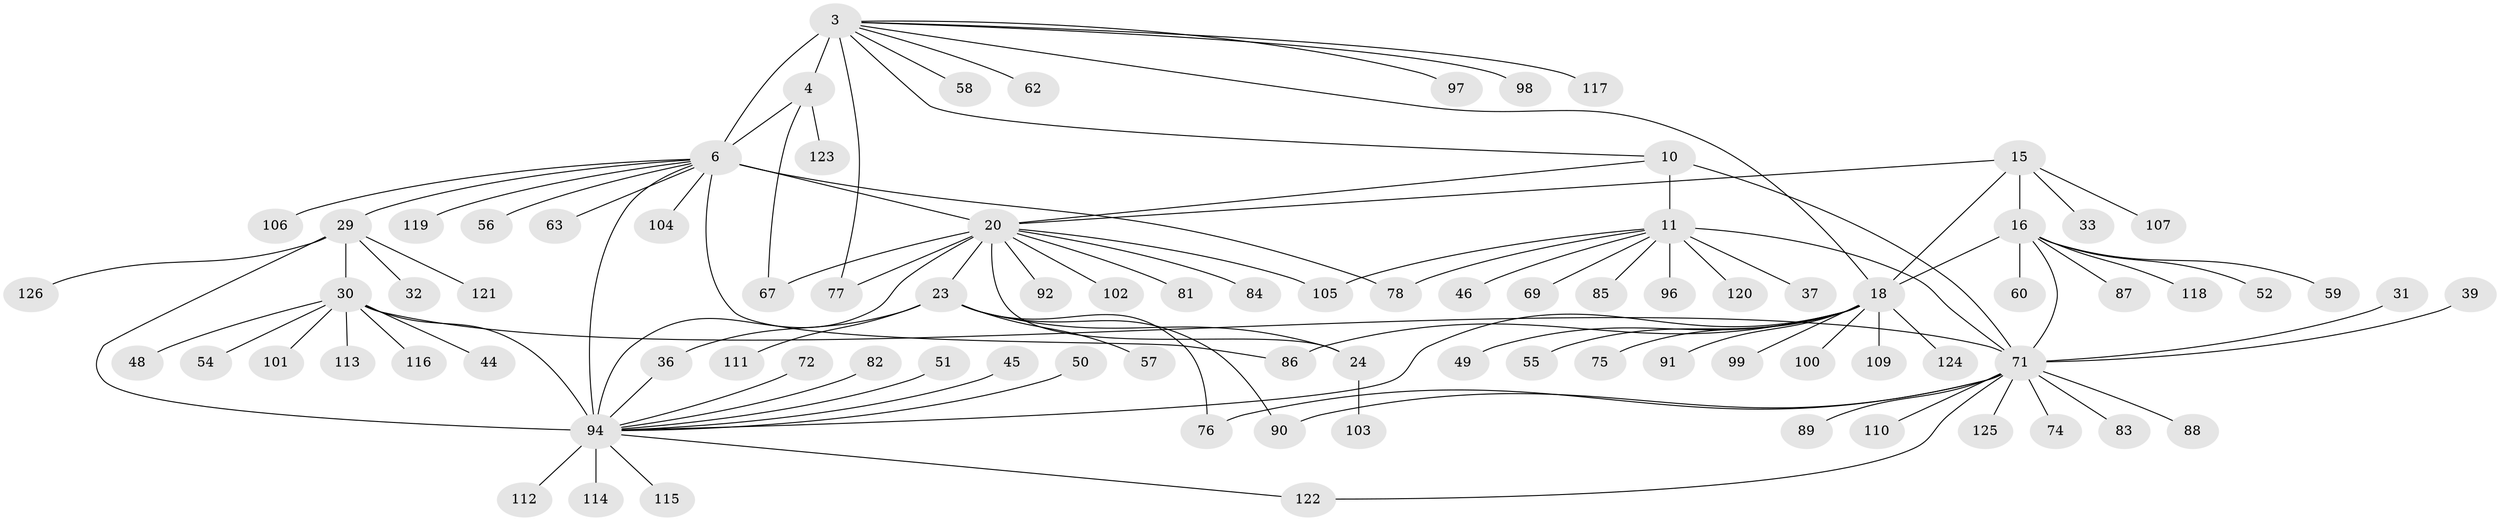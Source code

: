 // original degree distribution, {6: 0.05555555555555555, 9: 0.023809523809523808, 12: 0.007936507936507936, 8: 0.06349206349206349, 10: 0.015873015873015872, 11: 0.023809523809523808, 13: 0.015873015873015872, 7: 0.015873015873015872, 5: 0.007936507936507936, 14: 0.007936507936507936, 1: 0.5873015873015873, 2: 0.1349206349206349, 3: 0.023809523809523808, 4: 0.015873015873015872}
// Generated by graph-tools (version 1.1) at 2025/57/03/04/25 21:57:56]
// undirected, 88 vertices, 108 edges
graph export_dot {
graph [start="1"]
  node [color=gray90,style=filled];
  3 [super="+2"];
  4 [super="+1"];
  6 [super="+5"];
  10 [super="+8"];
  11 [super="+7"];
  15 [super="+14"];
  16 [super="+13"];
  18 [super="+17"];
  20 [super="+19"];
  23 [super="+21"];
  24 [super="+22"];
  29 [super="+26"];
  30 [super="+28"];
  31;
  32;
  33;
  36;
  37;
  39;
  44;
  45;
  46;
  48;
  49;
  50;
  51;
  52;
  54;
  55;
  56;
  57;
  58;
  59;
  60;
  62;
  63;
  67 [super="+47"];
  69;
  71 [super="+12"];
  72;
  74;
  75;
  76;
  77;
  78 [super="+43"];
  81;
  82;
  83;
  84;
  85 [super="+73"];
  86 [super="+64+68"];
  87;
  88;
  89 [super="+35"];
  90;
  91;
  92;
  94 [super="+65+70"];
  96;
  97 [super="+40"];
  98;
  99;
  100;
  101;
  102;
  103;
  104;
  105;
  106;
  107;
  109 [super="+93"];
  110 [super="+108"];
  111;
  112;
  113 [super="+66"];
  114;
  115 [super="+80"];
  116;
  117;
  118 [super="+42"];
  119;
  120;
  121;
  122;
  123;
  124;
  125;
  126;
  3 -- 4 [weight=4];
  3 -- 6 [weight=4];
  3 -- 58;
  3 -- 62;
  3 -- 98;
  3 -- 10;
  3 -- 77;
  3 -- 117;
  3 -- 18;
  3 -- 97;
  4 -- 6 [weight=4];
  4 -- 123;
  4 -- 67;
  6 -- 56;
  6 -- 63;
  6 -- 106;
  6 -- 104;
  6 -- 20;
  6 -- 119;
  6 -- 29;
  6 -- 78;
  6 -- 86;
  6 -- 94;
  10 -- 11 [weight=4];
  10 -- 20;
  10 -- 71 [weight=4];
  11 -- 37;
  11 -- 105;
  11 -- 96;
  11 -- 69;
  11 -- 46;
  11 -- 120;
  11 -- 78;
  11 -- 85;
  11 -- 71 [weight=4];
  15 -- 16 [weight=4];
  15 -- 18 [weight=4];
  15 -- 33;
  15 -- 107;
  15 -- 20;
  16 -- 18 [weight=4];
  16 -- 60;
  16 -- 52;
  16 -- 87;
  16 -- 59;
  16 -- 118;
  16 -- 71;
  18 -- 91;
  18 -- 100;
  18 -- 99;
  18 -- 75;
  18 -- 49;
  18 -- 55;
  18 -- 124;
  18 -- 86;
  18 -- 109;
  18 -- 94;
  20 -- 23 [weight=4];
  20 -- 24 [weight=4];
  20 -- 77;
  20 -- 81;
  20 -- 105;
  20 -- 102;
  20 -- 84;
  20 -- 92;
  20 -- 67;
  20 -- 94;
  23 -- 24 [weight=4];
  23 -- 76;
  23 -- 90;
  23 -- 111;
  23 -- 36;
  23 -- 57;
  24 -- 103;
  29 -- 30 [weight=4];
  29 -- 32;
  29 -- 121;
  29 -- 126;
  29 -- 94 [weight=4];
  30 -- 101;
  30 -- 116;
  30 -- 44;
  30 -- 48;
  30 -- 54;
  30 -- 113;
  30 -- 71;
  30 -- 94 [weight=4];
  31 -- 71;
  36 -- 94;
  39 -- 71;
  45 -- 94;
  50 -- 94;
  51 -- 94;
  71 -- 74;
  71 -- 76;
  71 -- 83;
  71 -- 88;
  71 -- 89;
  71 -- 90;
  71 -- 110;
  71 -- 122;
  71 -- 125;
  72 -- 94;
  82 -- 94;
  94 -- 112;
  94 -- 114;
  94 -- 115;
  94 -- 122;
}
